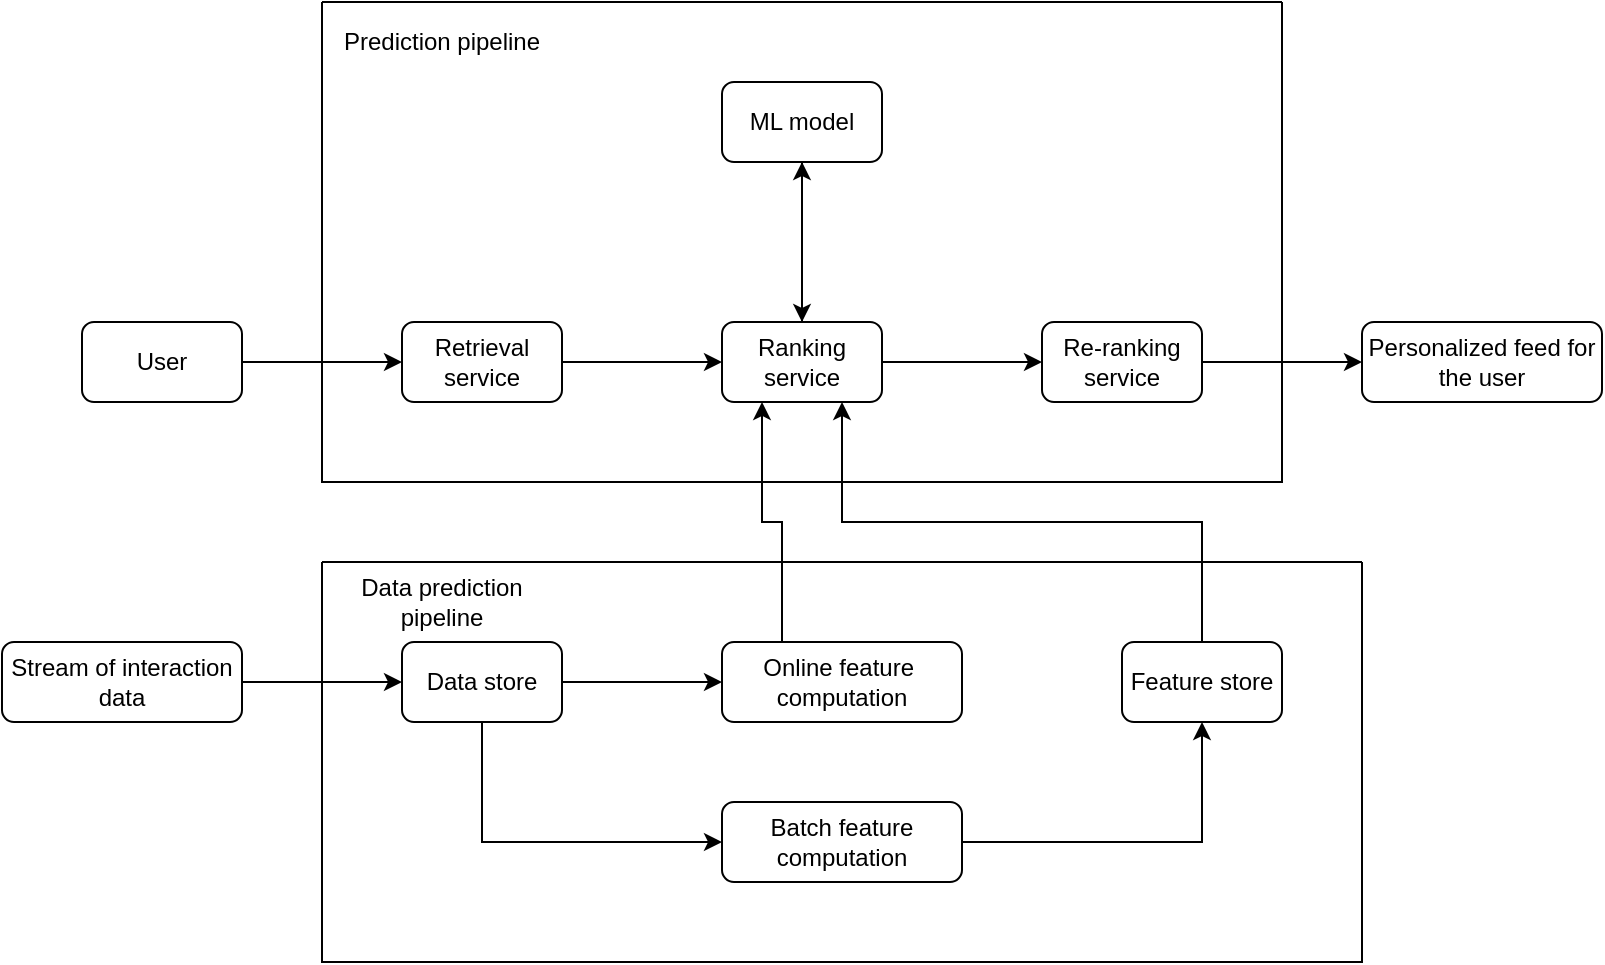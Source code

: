 <mxfile version="28.2.4">
  <diagram id="LhVTmfn_bVOVVTIXNYQG" name="Page-1">
    <mxGraphModel dx="976" dy="565" grid="1" gridSize="10" guides="1" tooltips="1" connect="1" arrows="1" fold="1" page="1" pageScale="1" pageWidth="850" pageHeight="1100" math="0" shadow="0">
      <root>
        <mxCell id="0" />
        <mxCell id="1" parent="0" />
        <mxCell id="ZmeEktutjG4ah9AQzQX6-1" value="" style="swimlane;startSize=0;" parent="1" vertex="1">
          <mxGeometry x="200" y="80" width="480" height="240" as="geometry" />
        </mxCell>
        <mxCell id="ZmeEktutjG4ah9AQzQX6-11" style="edgeStyle=orthogonalEdgeStyle;rounded=0;orthogonalLoop=1;jettySize=auto;html=1;exitX=1;exitY=0.5;exitDx=0;exitDy=0;entryX=0;entryY=0.5;entryDx=0;entryDy=0;" parent="ZmeEktutjG4ah9AQzQX6-1" source="ZmeEktutjG4ah9AQzQX6-4" target="ZmeEktutjG4ah9AQzQX6-5" edge="1">
          <mxGeometry relative="1" as="geometry" />
        </mxCell>
        <mxCell id="ZmeEktutjG4ah9AQzQX6-4" value="Retrieval service" style="rounded=1;whiteSpace=wrap;html=1;" parent="ZmeEktutjG4ah9AQzQX6-1" vertex="1">
          <mxGeometry x="40" y="160" width="80" height="40" as="geometry" />
        </mxCell>
        <mxCell id="ZmeEktutjG4ah9AQzQX6-12" style="edgeStyle=orthogonalEdgeStyle;rounded=0;orthogonalLoop=1;jettySize=auto;html=1;exitX=1;exitY=0.5;exitDx=0;exitDy=0;entryX=0;entryY=0.5;entryDx=0;entryDy=0;" parent="ZmeEktutjG4ah9AQzQX6-1" source="ZmeEktutjG4ah9AQzQX6-5" target="ZmeEktutjG4ah9AQzQX6-6" edge="1">
          <mxGeometry relative="1" as="geometry" />
        </mxCell>
        <mxCell id="ZmeEktutjG4ah9AQzQX6-16" style="edgeStyle=orthogonalEdgeStyle;rounded=0;orthogonalLoop=1;jettySize=auto;html=1;exitX=0.5;exitY=0;exitDx=0;exitDy=0;" parent="ZmeEktutjG4ah9AQzQX6-1" source="ZmeEktutjG4ah9AQzQX6-5" target="ZmeEktutjG4ah9AQzQX6-8" edge="1">
          <mxGeometry relative="1" as="geometry" />
        </mxCell>
        <mxCell id="ZmeEktutjG4ah9AQzQX6-5" value="Ranking service" style="rounded=1;whiteSpace=wrap;html=1;" parent="ZmeEktutjG4ah9AQzQX6-1" vertex="1">
          <mxGeometry x="200" y="160" width="80" height="40" as="geometry" />
        </mxCell>
        <mxCell id="ZmeEktutjG4ah9AQzQX6-6" value="Re-ranking service" style="rounded=1;whiteSpace=wrap;html=1;" parent="ZmeEktutjG4ah9AQzQX6-1" vertex="1">
          <mxGeometry x="360" y="160" width="80" height="40" as="geometry" />
        </mxCell>
        <mxCell id="ZmeEktutjG4ah9AQzQX6-15" style="edgeStyle=orthogonalEdgeStyle;rounded=0;orthogonalLoop=1;jettySize=auto;html=1;exitX=0.5;exitY=1;exitDx=0;exitDy=0;" parent="ZmeEktutjG4ah9AQzQX6-1" source="ZmeEktutjG4ah9AQzQX6-8" target="ZmeEktutjG4ah9AQzQX6-5" edge="1">
          <mxGeometry relative="1" as="geometry" />
        </mxCell>
        <mxCell id="ZmeEktutjG4ah9AQzQX6-8" value="ML model" style="rounded=1;whiteSpace=wrap;html=1;" parent="ZmeEktutjG4ah9AQzQX6-1" vertex="1">
          <mxGeometry x="200" y="40" width="80" height="40" as="geometry" />
        </mxCell>
        <mxCell id="ZmeEktutjG4ah9AQzQX6-17" value="Prediction pipeline" style="text;html=1;align=center;verticalAlign=middle;whiteSpace=wrap;rounded=0;" parent="ZmeEktutjG4ah9AQzQX6-1" vertex="1">
          <mxGeometry width="120" height="40" as="geometry" />
        </mxCell>
        <mxCell id="Fgx8i_KIpPscyPWHj_nG-1" style="edgeStyle=orthogonalEdgeStyle;rounded=0;orthogonalLoop=1;jettySize=auto;html=1;exitX=1;exitY=0.5;exitDx=0;exitDy=0;entryX=0;entryY=0.5;entryDx=0;entryDy=0;" parent="1" source="ZmeEktutjG4ah9AQzQX6-2" target="ZmeEktutjG4ah9AQzQX6-4" edge="1">
          <mxGeometry relative="1" as="geometry" />
        </mxCell>
        <mxCell id="ZmeEktutjG4ah9AQzQX6-2" value="User" style="rounded=1;whiteSpace=wrap;html=1;" parent="1" vertex="1">
          <mxGeometry x="80" y="240" width="80" height="40" as="geometry" />
        </mxCell>
        <mxCell id="ZmeEktutjG4ah9AQzQX6-3" value="Personalized feed for the user" style="rounded=1;whiteSpace=wrap;html=1;" parent="1" vertex="1">
          <mxGeometry x="720" y="240" width="120" height="40" as="geometry" />
        </mxCell>
        <mxCell id="ZmeEktutjG4ah9AQzQX6-18" value="" style="swimlane;startSize=0;" parent="1" vertex="1">
          <mxGeometry x="200" y="360" width="520" height="200" as="geometry" />
        </mxCell>
        <mxCell id="ZmeEktutjG4ah9AQzQX6-24" style="edgeStyle=orthogonalEdgeStyle;rounded=0;orthogonalLoop=1;jettySize=auto;html=1;exitX=1;exitY=0.5;exitDx=0;exitDy=0;entryX=0;entryY=0.5;entryDx=0;entryDy=0;" parent="ZmeEktutjG4ah9AQzQX6-18" source="ZmeEktutjG4ah9AQzQX6-19" target="ZmeEktutjG4ah9AQzQX6-20" edge="1">
          <mxGeometry relative="1" as="geometry" />
        </mxCell>
        <mxCell id="ZmeEktutjG4ah9AQzQX6-25" style="edgeStyle=orthogonalEdgeStyle;rounded=0;orthogonalLoop=1;jettySize=auto;html=1;exitX=0.5;exitY=1;exitDx=0;exitDy=0;entryX=0;entryY=0.5;entryDx=0;entryDy=0;" parent="ZmeEktutjG4ah9AQzQX6-18" source="ZmeEktutjG4ah9AQzQX6-19" target="ZmeEktutjG4ah9AQzQX6-22" edge="1">
          <mxGeometry relative="1" as="geometry" />
        </mxCell>
        <mxCell id="ZmeEktutjG4ah9AQzQX6-19" value="Data store" style="rounded=1;whiteSpace=wrap;html=1;" parent="ZmeEktutjG4ah9AQzQX6-18" vertex="1">
          <mxGeometry x="40" y="40" width="80" height="40" as="geometry" />
        </mxCell>
        <mxCell id="ZmeEktutjG4ah9AQzQX6-20" value="Online feature&amp;nbsp; computation" style="rounded=1;whiteSpace=wrap;html=1;" parent="ZmeEktutjG4ah9AQzQX6-18" vertex="1">
          <mxGeometry x="200" y="40" width="120" height="40" as="geometry" />
        </mxCell>
        <mxCell id="ZmeEktutjG4ah9AQzQX6-21" value="Feature store" style="rounded=1;whiteSpace=wrap;html=1;" parent="ZmeEktutjG4ah9AQzQX6-18" vertex="1">
          <mxGeometry x="400" y="40" width="80" height="40" as="geometry" />
        </mxCell>
        <mxCell id="ZmeEktutjG4ah9AQzQX6-28" style="edgeStyle=orthogonalEdgeStyle;rounded=0;orthogonalLoop=1;jettySize=auto;html=1;exitX=1;exitY=0.5;exitDx=0;exitDy=0;" parent="ZmeEktutjG4ah9AQzQX6-18" source="ZmeEktutjG4ah9AQzQX6-22" target="ZmeEktutjG4ah9AQzQX6-21" edge="1">
          <mxGeometry relative="1" as="geometry" />
        </mxCell>
        <mxCell id="ZmeEktutjG4ah9AQzQX6-22" value="Batch feature computation" style="rounded=1;whiteSpace=wrap;html=1;" parent="ZmeEktutjG4ah9AQzQX6-18" vertex="1">
          <mxGeometry x="200" y="120" width="120" height="40" as="geometry" />
        </mxCell>
        <mxCell id="ZmeEktutjG4ah9AQzQX6-32" value="Data prediction pipeline" style="text;html=1;align=center;verticalAlign=middle;whiteSpace=wrap;rounded=0;" parent="ZmeEktutjG4ah9AQzQX6-18" vertex="1">
          <mxGeometry width="120" height="40" as="geometry" />
        </mxCell>
        <mxCell id="Fgx8i_KIpPscyPWHj_nG-3" style="edgeStyle=orthogonalEdgeStyle;rounded=0;orthogonalLoop=1;jettySize=auto;html=1;exitX=1;exitY=0.5;exitDx=0;exitDy=0;entryX=0;entryY=0.5;entryDx=0;entryDy=0;" parent="1" source="ZmeEktutjG4ah9AQzQX6-23" target="ZmeEktutjG4ah9AQzQX6-19" edge="1">
          <mxGeometry relative="1" as="geometry" />
        </mxCell>
        <mxCell id="ZmeEktutjG4ah9AQzQX6-23" value="Stream of interaction data" style="rounded=1;whiteSpace=wrap;html=1;" parent="1" vertex="1">
          <mxGeometry x="40" y="400" width="120" height="40" as="geometry" />
        </mxCell>
        <mxCell id="ZmeEktutjG4ah9AQzQX6-29" style="edgeStyle=orthogonalEdgeStyle;rounded=0;orthogonalLoop=1;jettySize=auto;html=1;exitX=0.5;exitY=0;exitDx=0;exitDy=0;entryX=0.75;entryY=1;entryDx=0;entryDy=0;" parent="1" source="ZmeEktutjG4ah9AQzQX6-21" target="ZmeEktutjG4ah9AQzQX6-5" edge="1">
          <mxGeometry relative="1" as="geometry" />
        </mxCell>
        <mxCell id="Fgx8i_KIpPscyPWHj_nG-2" style="edgeStyle=orthogonalEdgeStyle;rounded=0;orthogonalLoop=1;jettySize=auto;html=1;exitX=1;exitY=0.5;exitDx=0;exitDy=0;entryX=0;entryY=0.5;entryDx=0;entryDy=0;" parent="1" source="ZmeEktutjG4ah9AQzQX6-6" target="ZmeEktutjG4ah9AQzQX6-3" edge="1">
          <mxGeometry relative="1" as="geometry" />
        </mxCell>
        <mxCell id="n-qHFzNtl7jYcF_RWVUC-3" style="edgeStyle=orthogonalEdgeStyle;rounded=0;orthogonalLoop=1;jettySize=auto;html=1;exitX=0.25;exitY=0;exitDx=0;exitDy=0;entryX=0.25;entryY=1;entryDx=0;entryDy=0;" edge="1" parent="1" source="ZmeEktutjG4ah9AQzQX6-20" target="ZmeEktutjG4ah9AQzQX6-5">
          <mxGeometry relative="1" as="geometry" />
        </mxCell>
      </root>
    </mxGraphModel>
  </diagram>
</mxfile>
